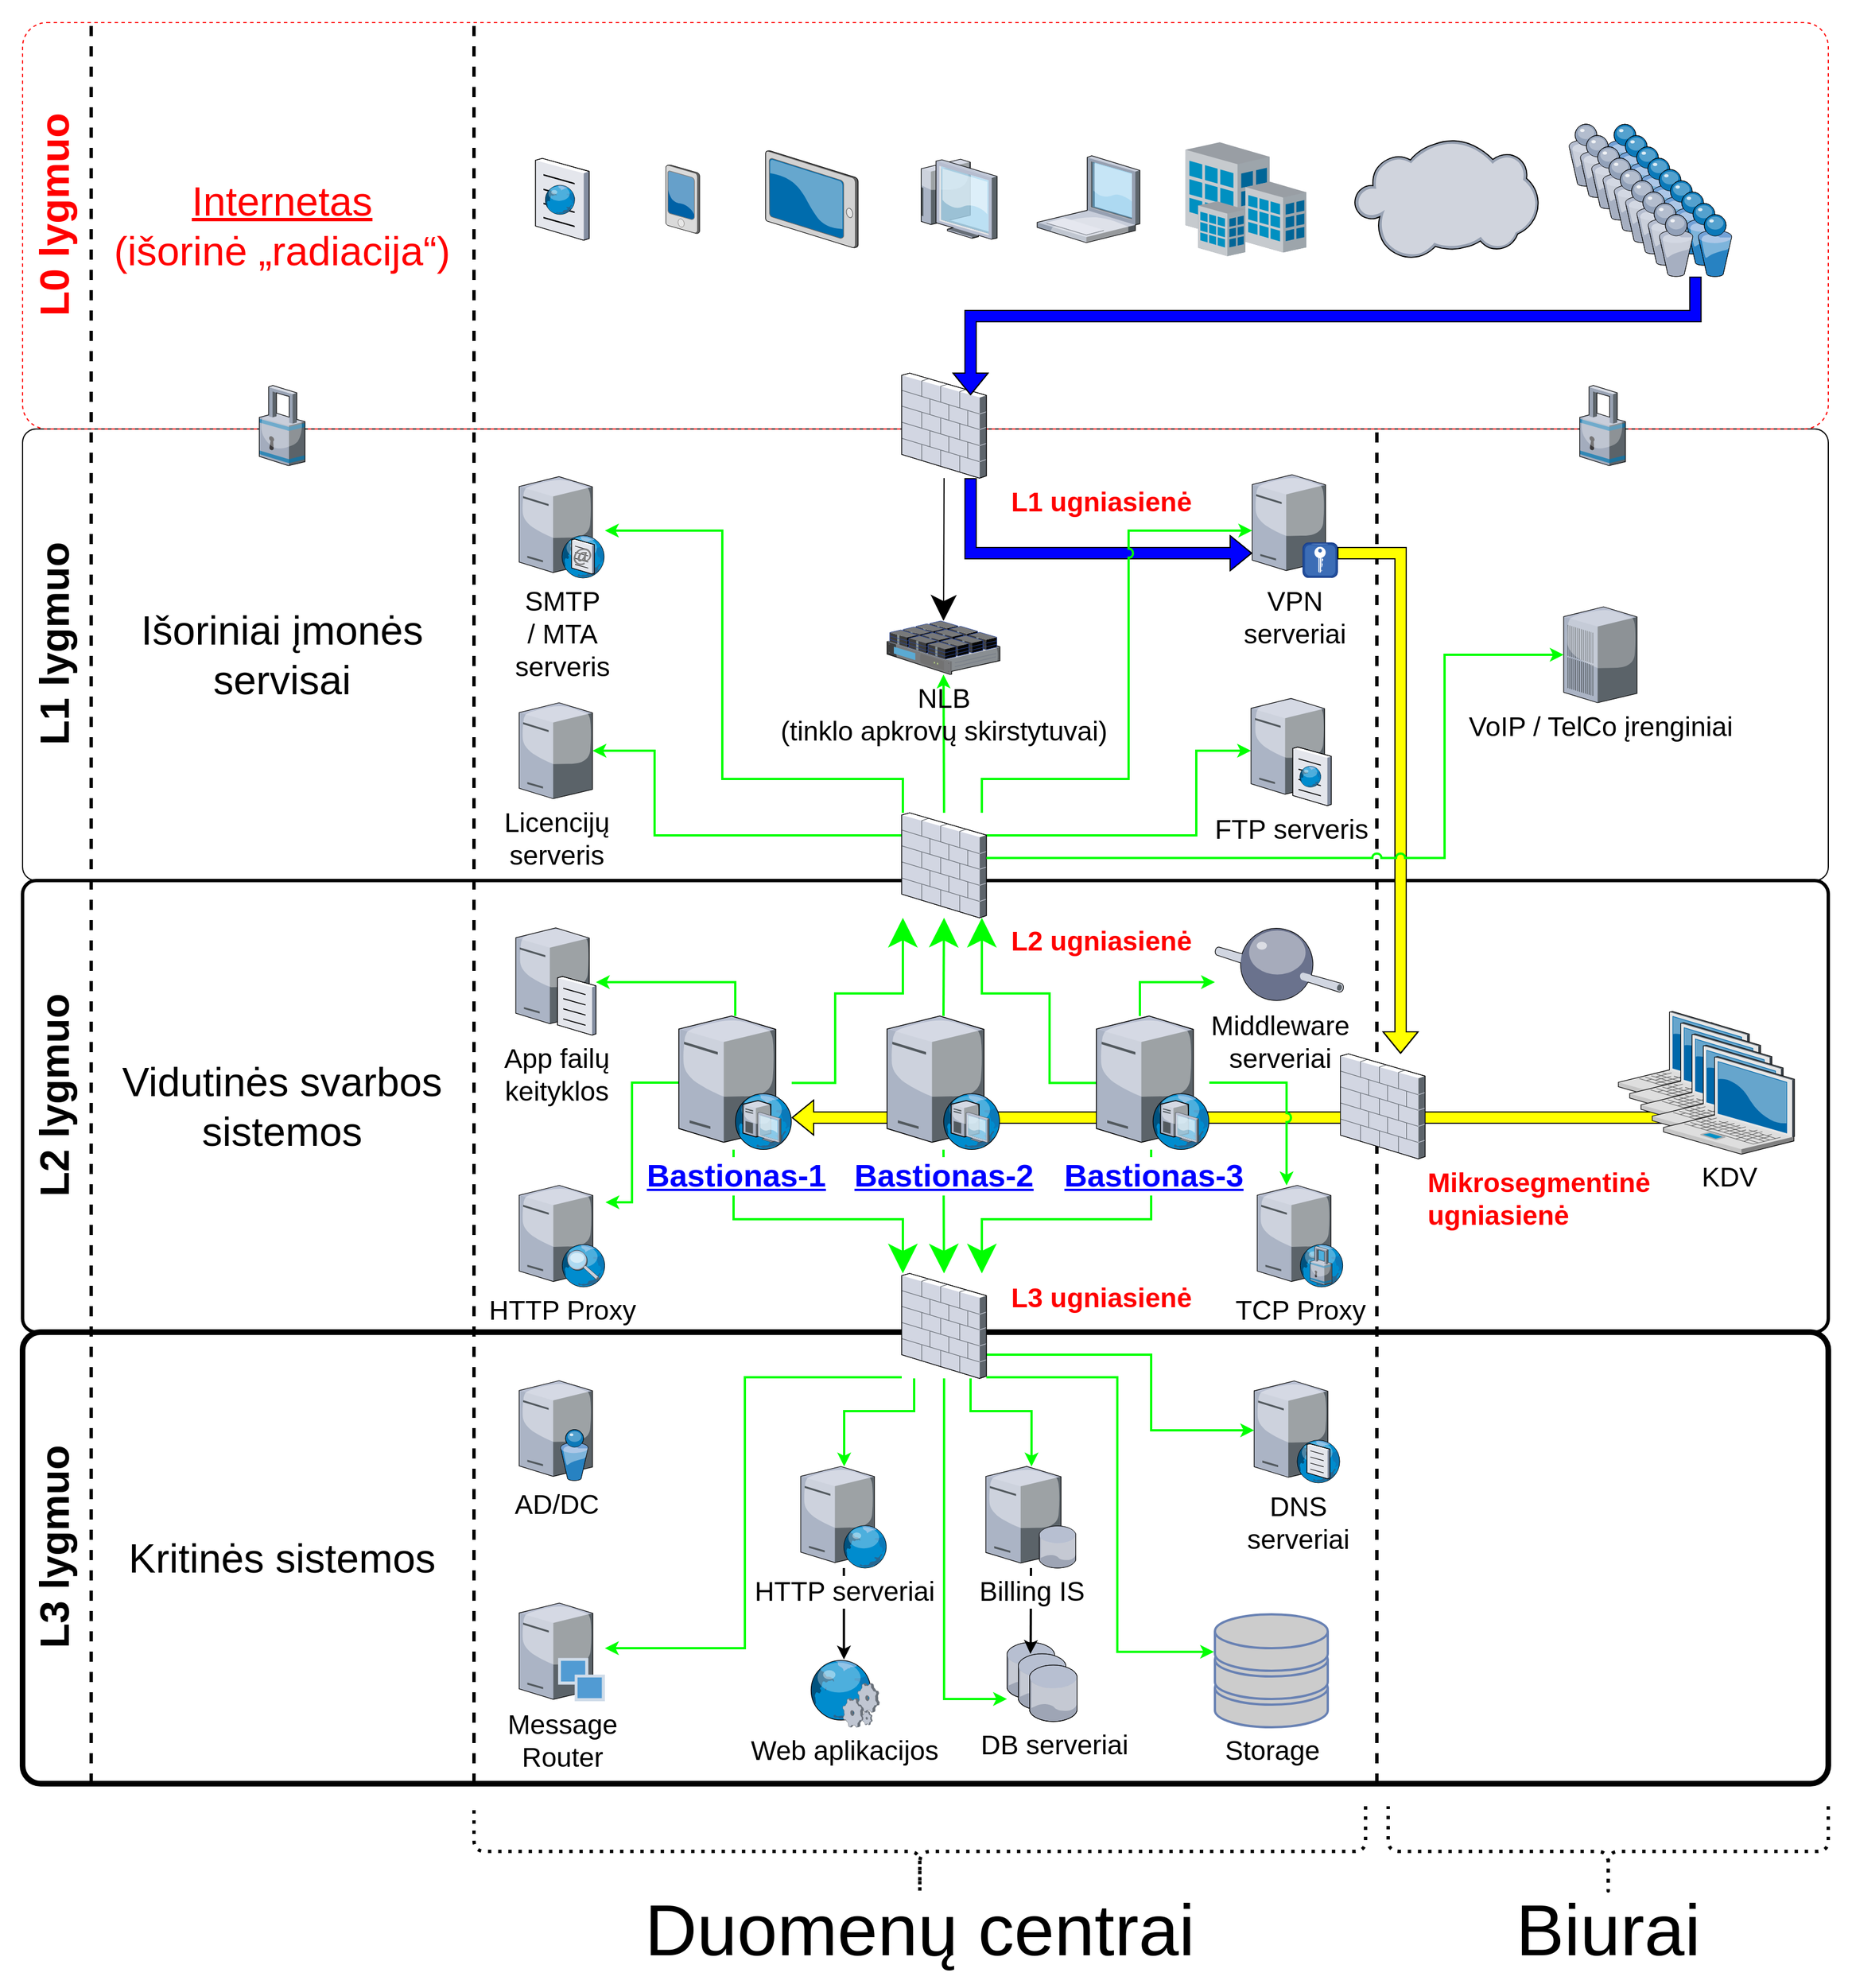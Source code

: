 <mxfile version="16.5.6" type="device"><diagram id="czewGHuXiyD_M0Kvhjbm" name="Page-1"><mxGraphModel dx="3125" dy="2702" grid="1" gridSize="10" guides="1" tooltips="1" connect="1" arrows="1" fold="1" page="1" pageScale="1" pageWidth="827" pageHeight="1169" math="0" shadow="0"><root><mxCell id="0"/><mxCell id="1" parent="0"/><mxCell id="WQLX6jeI3nnT5exrDBaf-4" value="&lt;b style=&quot;font-size: 36px&quot;&gt;L1 lygmuo&lt;/b&gt;" style="rounded=1;whiteSpace=wrap;html=1;fontSize=36;strokeColor=default;fillColor=none;arcSize=3;align=center;spacingLeft=20;horizontal=0;verticalAlign=top;" parent="1" vertex="1"><mxGeometry x="20" y="160" width="1600" height="400" as="geometry"/></mxCell><mxCell id="WQLX6jeI3nnT5exrDBaf-26" value="" style="verticalLabelPosition=bottom;sketch=0;aspect=fixed;html=1;verticalAlign=top;strokeColor=none;align=center;outlineConnect=0;shape=mxgraph.citrix.database;fontSize=24;fillColor=default;" parent="1" vertex="1"><mxGeometry x="892.25" y="1235" width="42.5" height="50" as="geometry"/></mxCell><mxCell id="WQLX6jeI3nnT5exrDBaf-2" value="" style="rounded=0;whiteSpace=wrap;html=1;strokeColor=none;fillColor=none;fontSize=64;" parent="1" vertex="1"><mxGeometry y="-220" width="1640" height="1760" as="geometry"/></mxCell><mxCell id="WQLX6jeI3nnT5exrDBaf-1" value="&lt;b style=&quot;font-size: 36px&quot;&gt;L0 lygmuo&lt;/b&gt;" style="rounded=1;whiteSpace=wrap;html=1;fillColor=none;arcSize=6;strokeColor=#FF0000;fontSize=36;dashed=1;align=center;spacingLeft=20;horizontal=0;verticalAlign=top;fontColor=#FF0000;" parent="1" vertex="1"><mxGeometry x="20" y="-200" width="1600" height="360" as="geometry"/></mxCell><mxCell id="WQLX6jeI3nnT5exrDBaf-6" value="&lt;b style=&quot;font-size: 36px&quot;&gt;L3 lygmuo&lt;/b&gt;" style="rounded=1;whiteSpace=wrap;html=1;fontSize=36;strokeColor=default;fillColor=none;arcSize=4;align=center;strokeWidth=5;spacingLeft=20;horizontal=0;verticalAlign=top;shadow=0;" parent="1" vertex="1"><mxGeometry x="20" y="960" width="1600" height="400" as="geometry"/></mxCell><mxCell id="WQLX6jeI3nnT5exrDBaf-5" value="&lt;b style=&quot;font-size: 36px&quot;&gt;L2 lygmuo&lt;/b&gt;" style="rounded=1;whiteSpace=wrap;html=1;fontSize=36;strokeColor=default;fillColor=none;arcSize=3;align=center;strokeWidth=3;spacingLeft=20;horizontal=0;verticalAlign=top;" parent="1" vertex="1"><mxGeometry x="20" y="560" width="1600" height="400" as="geometry"/></mxCell><mxCell id="WQLX6jeI3nnT5exrDBaf-50" value="&lt;span style=&quot;font-family: &amp;#34;helvetica&amp;#34; ; font-size: 36px ; font-style: normal ; font-weight: 400 ; letter-spacing: normal ; text-indent: 0px ; text-transform: none ; word-spacing: 0px ; display: inline ; float: none&quot;&gt;&lt;u&gt;Internetas&lt;/u&gt;&lt;br&gt;(išorinė „radiacija“)&lt;br&gt;&lt;/span&gt;" style="text;whiteSpace=wrap;html=1;fontSize=36;fontColor=#FF0000;labelBackgroundColor=none;align=center;verticalAlign=middle;" parent="1" vertex="1"><mxGeometry x="80" y="-200" width="340" height="360" as="geometry"/></mxCell><mxCell id="WQLX6jeI3nnT5exrDBaf-54" value="&lt;span style=&quot;color: rgb(0 , 0 , 0) ; font-family: &amp;#34;helvetica&amp;#34; ; font-size: 36px ; font-style: normal ; font-weight: 400 ; letter-spacing: normal ; text-indent: 0px ; text-transform: none ; word-spacing: 0px ; display: inline ; float: none&quot;&gt;Išoriniai įmonės servisai&lt;/span&gt;" style="text;whiteSpace=wrap;html=1;fontSize=36;fontColor=default;align=center;verticalAlign=middle;labelBackgroundColor=none;" parent="1" vertex="1"><mxGeometry x="80" y="160" width="340" height="400" as="geometry"/></mxCell><mxCell id="WQLX6jeI3nnT5exrDBaf-55" value="&lt;span style=&quot;color: rgb(0 , 0 , 0) ; font-family: &amp;#34;helvetica&amp;#34; ; font-size: 36px ; font-style: normal ; font-weight: 400 ; letter-spacing: normal ; text-indent: 0px ; text-transform: none ; word-spacing: 0px ; display: inline ; float: none&quot;&gt;Vidutinės svarbos sistemos&lt;/span&gt;" style="text;whiteSpace=wrap;html=1;fontSize=36;fontColor=default;labelBackgroundColor=none;align=center;verticalAlign=middle;" parent="1" vertex="1"><mxGeometry x="80" y="560" width="340" height="400" as="geometry"/></mxCell><mxCell id="WQLX6jeI3nnT5exrDBaf-76" style="edgeStyle=orthogonalEdgeStyle;rounded=0;jumpStyle=arc;orthogonalLoop=1;jettySize=auto;html=1;fontFamily=Helvetica;fontSize=32;fontColor=#0000FF;endSize=20;strokeWidth=1;" parent="1" source="WQLX6jeI3nnT5exrDBaf-17" target="WQLX6jeI3nnT5exrDBaf-40" edge="1"><mxGeometry relative="1" as="geometry"/></mxCell><mxCell id="WQLX6jeI3nnT5exrDBaf-17" value="L1 ugniasienė" style="verticalLabelPosition=bottom;sketch=0;aspect=fixed;html=1;verticalAlign=top;strokeColor=none;align=left;outlineConnect=0;shape=mxgraph.citrix.firewall;fontSize=24;fillColor=none;fontColor=#FF0000;fontStyle=1;labelPosition=right;spacingLeft=20;" parent="1" vertex="1"><mxGeometry x="799" y="110.5" width="75" height="93" as="geometry"/></mxCell><mxCell id="WQLX6jeI3nnT5exrDBaf-19" value="Licencijų&lt;br&gt;serveris" style="verticalLabelPosition=bottom;sketch=0;aspect=fixed;html=1;verticalAlign=top;strokeColor=none;align=center;outlineConnect=0;shape=mxgraph.citrix.license_server;fontSize=24;fillColor=none;" parent="1" vertex="1"><mxGeometry x="460" y="402.5" width="65" height="85" as="geometry"/></mxCell><mxCell id="WQLX6jeI3nnT5exrDBaf-92" style="edgeStyle=orthogonalEdgeStyle;rounded=0;jumpStyle=arc;orthogonalLoop=1;jettySize=auto;html=1;fontFamily=Helvetica;fontSize=28;fontColor=#0000FF;startArrow=none;startFill=0;endArrow=classic;endFill=1;targetPerimeterSpacing=0;strokeColor=#00FF00;strokeWidth=2;fillColor=#FFFF00;" parent="1" source="WQLX6jeI3nnT5exrDBaf-22" target="WQLX6jeI3nnT5exrDBaf-40" edge="1"><mxGeometry relative="1" as="geometry"/></mxCell><mxCell id="WQLX6jeI3nnT5exrDBaf-94" style="edgeStyle=orthogonalEdgeStyle;rounded=0;jumpStyle=arc;orthogonalLoop=1;jettySize=auto;html=1;fontFamily=Helvetica;fontSize=28;fontColor=#0000FF;startArrow=none;startFill=0;endArrow=classic;endFill=1;targetPerimeterSpacing=0;strokeColor=#00FF00;strokeWidth=2;fillColor=#FFFF00;" parent="1" source="WQLX6jeI3nnT5exrDBaf-22" target="WQLX6jeI3nnT5exrDBaf-35" edge="1"><mxGeometry relative="1" as="geometry"><Array as="points"><mxPoint x="800" y="470"/><mxPoint x="640" y="470"/><mxPoint x="640" y="250"/></Array></mxGeometry></mxCell><mxCell id="WQLX6jeI3nnT5exrDBaf-95" style="edgeStyle=orthogonalEdgeStyle;rounded=0;jumpStyle=arc;orthogonalLoop=1;jettySize=auto;html=1;fontFamily=Helvetica;fontSize=28;fontColor=#0000FF;startArrow=none;startFill=0;endArrow=classic;endFill=1;targetPerimeterSpacing=0;strokeColor=#00FF00;strokeWidth=2;fillColor=#FFFF00;" parent="1" source="WQLX6jeI3nnT5exrDBaf-22" target="WQLX6jeI3nnT5exrDBaf-19" edge="1"><mxGeometry relative="1" as="geometry"><Array as="points"><mxPoint x="580" y="520"/><mxPoint x="580" y="445"/></Array></mxGeometry></mxCell><mxCell id="WQLX6jeI3nnT5exrDBaf-96" style="edgeStyle=orthogonalEdgeStyle;rounded=0;jumpStyle=arc;orthogonalLoop=1;jettySize=auto;html=1;fontFamily=Helvetica;fontSize=28;fontColor=#0000FF;startArrow=none;startFill=0;endArrow=classic;endFill=1;targetPerimeterSpacing=0;strokeColor=#00FF00;strokeWidth=2;fillColor=#FFFF00;" parent="1" source="WQLX6jeI3nnT5exrDBaf-22" target="WQLX6jeI3nnT5exrDBaf-143" edge="1"><mxGeometry relative="1" as="geometry"><mxPoint x="1091.25" y="445" as="targetPoint"/><Array as="points"><mxPoint x="1060" y="520"/><mxPoint x="1060" y="445"/></Array></mxGeometry></mxCell><mxCell id="WQLX6jeI3nnT5exrDBaf-22" value="L2 ugniasienė" style="verticalLabelPosition=bottom;sketch=0;aspect=fixed;html=1;verticalAlign=top;strokeColor=none;align=left;outlineConnect=0;shape=mxgraph.citrix.firewall;fontSize=24;fillColor=none;fontColor=#FF0000;fontStyle=1;labelBackgroundColor=default;labelPosition=right;spacingLeft=20;" parent="1" vertex="1"><mxGeometry x="799" y="500" width="75" height="93" as="geometry"/></mxCell><mxCell id="WQLX6jeI3nnT5exrDBaf-35" value="SMTP&lt;br&gt;/ MTA&lt;br&gt;serveris" style="verticalLabelPosition=bottom;sketch=0;aspect=fixed;html=1;verticalAlign=top;strokeColor=none;align=center;outlineConnect=0;shape=mxgraph.citrix.smtp_server;fontSize=24;fillColor=default;" parent="1" vertex="1"><mxGeometry x="460" y="200" width="76" height="92" as="geometry"/></mxCell><mxCell id="WQLX6jeI3nnT5exrDBaf-36" value="VoIP / TelCo įrenginiai" style="verticalLabelPosition=bottom;sketch=0;aspect=fixed;html=1;verticalAlign=top;strokeColor=none;align=center;outlineConnect=0;shape=mxgraph.citrix.pbx_server;fontSize=24;fillColor=default;" parent="1" vertex="1"><mxGeometry x="1385.5" y="317.5" width="65" height="85" as="geometry"/></mxCell><mxCell id="WQLX6jeI3nnT5exrDBaf-9" value="DNS&lt;br&gt;serveriai" style="verticalLabelPosition=bottom;sketch=0;aspect=fixed;html=1;verticalAlign=top;strokeColor=none;align=center;outlineConnect=0;shape=mxgraph.citrix.dns_server;fontSize=24;fillColor=none;" parent="1" vertex="1"><mxGeometry x="1111.25" y="1001" width="76.5" height="92.5" as="geometry"/></mxCell><mxCell id="WQLX6jeI3nnT5exrDBaf-89" style="edgeStyle=orthogonalEdgeStyle;rounded=0;jumpStyle=arc;orthogonalLoop=1;jettySize=auto;html=1;fontFamily=Helvetica;fontSize=28;fontColor=#0000FF;startArrow=classic;startFill=1;endArrow=none;endFill=0;targetPerimeterSpacing=0;strokeColor=#00FF00;strokeWidth=2;fillColor=#FFFF00;" parent="1" source="WQLX6jeI3nnT5exrDBaf-14" target="WQLX6jeI3nnT5exrDBaf-10" edge="1"><mxGeometry relative="1" as="geometry"><Array as="points"><mxPoint x="560" y="845"/><mxPoint x="560" y="739"/></Array></mxGeometry></mxCell><mxCell id="WQLX6jeI3nnT5exrDBaf-14" value="HTTP Proxy" style="verticalLabelPosition=bottom;sketch=0;aspect=fixed;html=1;verticalAlign=top;strokeColor=none;align=center;outlineConnect=0;shape=mxgraph.citrix.edgesight_server;fontSize=24;fillColor=none;labelBackgroundColor=default;" parent="1" vertex="1"><mxGeometry x="460" y="830" width="76.5" height="90" as="geometry"/></mxCell><mxCell id="WQLX6jeI3nnT5exrDBaf-15" value="App failų&lt;br&gt;keityklos" style="verticalLabelPosition=bottom;sketch=0;aspect=fixed;html=1;verticalAlign=top;strokeColor=none;align=center;outlineConnect=0;shape=mxgraph.citrix.file_server;fontSize=24;fillColor=none;" parent="1" vertex="1"><mxGeometry x="457" y="599.75" width="71" height="97" as="geometry"/></mxCell><mxCell id="WQLX6jeI3nnT5exrDBaf-21" value="TCP Proxy" style="verticalLabelPosition=bottom;sketch=0;aspect=fixed;html=1;verticalAlign=top;strokeColor=none;align=center;outlineConnect=0;shape=mxgraph.citrix.proxy_server;fontSize=24;fillColor=none;labelBackgroundColor=default;" parent="1" vertex="1"><mxGeometry x="1114" y="830" width="76.5" height="90" as="geometry"/></mxCell><mxCell id="WQLX6jeI3nnT5exrDBaf-115" style="edgeStyle=orthogonalEdgeStyle;rounded=0;jumpStyle=arc;orthogonalLoop=1;jettySize=auto;html=1;fontFamily=Helvetica;fontSize=28;fontColor=#0000FF;startArrow=none;startFill=0;endArrow=classic;endFill=1;targetPerimeterSpacing=10;strokeColor=#000000;strokeWidth=2;fillColor=#FFFF00;" parent="1" source="WQLX6jeI3nnT5exrDBaf-7" target="WQLX6jeI3nnT5exrDBaf-110" edge="1"><mxGeometry relative="1" as="geometry"><Array as="points"><mxPoint x="913" y="1230"/><mxPoint x="913" y="1230"/></Array></mxGeometry></mxCell><mxCell id="WQLX6jeI3nnT5exrDBaf-7" value="Billing IS" style="verticalLabelPosition=bottom;sketch=0;aspect=fixed;html=1;verticalAlign=top;strokeColor=none;align=center;outlineConnect=0;shape=mxgraph.citrix.database_server;fontSize=24;fillColor=none;labelBackgroundColor=default;" parent="1" vertex="1"><mxGeometry x="873.5" y="1079" width="80" height="90" as="geometry"/></mxCell><mxCell id="WQLX6jeI3nnT5exrDBaf-8" value="AD/DC" style="verticalLabelPosition=bottom;sketch=0;aspect=fixed;html=1;verticalAlign=top;strokeColor=none;align=center;outlineConnect=0;shape=mxgraph.citrix.directory_server;fontSize=24;fillColor=none;" parent="1" vertex="1"><mxGeometry x="460" y="1003" width="65" height="88.5" as="geometry"/></mxCell><mxCell id="WQLX6jeI3nnT5exrDBaf-20" value="Message&lt;br&gt;Router" style="verticalLabelPosition=bottom;sketch=0;aspect=fixed;html=1;verticalAlign=top;strokeColor=none;align=center;outlineConnect=0;shape=mxgraph.citrix.provisioning_server;fontSize=24;fillColor=none;" parent="1" vertex="1"><mxGeometry x="460" y="1200" width="76" height="87" as="geometry"/></mxCell><mxCell id="WQLX6jeI3nnT5exrDBaf-100" style="edgeStyle=orthogonalEdgeStyle;rounded=0;jumpStyle=arc;orthogonalLoop=1;jettySize=auto;html=1;fontFamily=Helvetica;fontSize=28;fontColor=#0000FF;startArrow=none;startFill=0;endArrow=classic;endFill=1;targetPerimeterSpacing=0;strokeColor=#00FF00;strokeWidth=2;fillColor=#FFFF00;" parent="1" source="WQLX6jeI3nnT5exrDBaf-23" target="WQLX6jeI3nnT5exrDBaf-9" edge="1"><mxGeometry relative="1" as="geometry"><Array as="points"><mxPoint x="1020" y="980"/><mxPoint x="1020" y="1047"/></Array></mxGeometry></mxCell><mxCell id="WQLX6jeI3nnT5exrDBaf-101" style="edgeStyle=orthogonalEdgeStyle;rounded=0;jumpStyle=arc;orthogonalLoop=1;jettySize=auto;html=1;fontFamily=Helvetica;fontSize=28;fontColor=#0000FF;startArrow=none;startFill=0;endArrow=classic;endFill=1;targetPerimeterSpacing=0;strokeColor=#00FF00;strokeWidth=2;fillColor=#FFFF00;" parent="1" source="WQLX6jeI3nnT5exrDBaf-23" target="WQLX6jeI3nnT5exrDBaf-24" edge="1"><mxGeometry relative="1" as="geometry"><Array as="points"><mxPoint x="810" y="1030"/><mxPoint x="748" y="1030"/></Array></mxGeometry></mxCell><mxCell id="WQLX6jeI3nnT5exrDBaf-102" style="edgeStyle=orthogonalEdgeStyle;rounded=0;jumpStyle=arc;orthogonalLoop=1;jettySize=auto;html=1;fontFamily=Helvetica;fontSize=28;fontColor=#0000FF;startArrow=none;startFill=0;endArrow=classic;endFill=1;targetPerimeterSpacing=0;strokeColor=#00FF00;strokeWidth=2;fillColor=#FFFF00;" parent="1" source="WQLX6jeI3nnT5exrDBaf-23" target="WQLX6jeI3nnT5exrDBaf-7" edge="1"><mxGeometry relative="1" as="geometry"><Array as="points"><mxPoint x="860" y="1030"/><mxPoint x="914" y="1030"/></Array></mxGeometry></mxCell><mxCell id="WQLX6jeI3nnT5exrDBaf-104" style="edgeStyle=orthogonalEdgeStyle;rounded=0;jumpStyle=arc;orthogonalLoop=1;jettySize=auto;html=1;fontFamily=Helvetica;fontSize=28;fontColor=#0000FF;startArrow=none;startFill=0;endArrow=classic;endFill=1;targetPerimeterSpacing=0;strokeColor=#00FF00;strokeWidth=2;fillColor=#FFFF00;" parent="1" source="WQLX6jeI3nnT5exrDBaf-23" target="WQLX6jeI3nnT5exrDBaf-20" edge="1"><mxGeometry relative="1" as="geometry"><Array as="points"><mxPoint x="660" y="1000"/><mxPoint x="660" y="1240"/></Array></mxGeometry></mxCell><mxCell id="WQLX6jeI3nnT5exrDBaf-105" style="edgeStyle=orthogonalEdgeStyle;rounded=0;jumpStyle=arc;orthogonalLoop=1;jettySize=auto;html=1;entryX=-0.008;entryY=0.332;entryDx=0;entryDy=0;entryPerimeter=0;fontFamily=Helvetica;fontSize=28;fontColor=#0000FF;startArrow=none;startFill=0;endArrow=classic;endFill=1;targetPerimeterSpacing=20;strokeColor=#00FF00;strokeWidth=2;fillColor=#FFFF00;" parent="1" source="WQLX6jeI3nnT5exrDBaf-23" target="WQLX6jeI3nnT5exrDBaf-38" edge="1"><mxGeometry relative="1" as="geometry"><Array as="points"><mxPoint x="990" y="1000"/><mxPoint x="990" y="1243"/></Array></mxGeometry></mxCell><mxCell id="WQLX6jeI3nnT5exrDBaf-106" style="edgeStyle=orthogonalEdgeStyle;rounded=0;jumpStyle=arc;orthogonalLoop=1;jettySize=auto;html=1;fontFamily=Helvetica;fontSize=28;fontColor=#0000FF;startArrow=none;startFill=0;endArrow=classic;endFill=1;targetPerimeterSpacing=0;strokeColor=#00FF00;strokeWidth=2;fillColor=#FFFF00;" parent="1" source="WQLX6jeI3nnT5exrDBaf-23" target="WQLX6jeI3nnT5exrDBaf-26" edge="1"><mxGeometry relative="1" as="geometry"><Array as="points"><mxPoint x="837" y="1285"/></Array></mxGeometry></mxCell><mxCell id="WQLX6jeI3nnT5exrDBaf-23" value="L3 ugniasienė" style="verticalLabelPosition=middle;sketch=0;aspect=fixed;html=1;verticalAlign=middle;strokeColor=none;align=left;outlineConnect=0;shape=mxgraph.citrix.firewall;fontSize=24;fillColor=none;fontColor=#FF0000;fontStyle=1;labelPosition=right;spacingTop=-50;spacingLeft=20;" parent="1" vertex="1"><mxGeometry x="799" y="908" width="75" height="93" as="geometry"/></mxCell><mxCell id="WQLX6jeI3nnT5exrDBaf-113" style="edgeStyle=orthogonalEdgeStyle;rounded=0;jumpStyle=arc;orthogonalLoop=1;jettySize=auto;html=1;fontFamily=Helvetica;fontSize=28;fontColor=#0000FF;startArrow=none;startFill=0;endArrow=classic;endFill=1;targetPerimeterSpacing=0;strokeColor=#000000;strokeWidth=2;fillColor=#FFFF00;" parent="1" source="WQLX6jeI3nnT5exrDBaf-24" target="WQLX6jeI3nnT5exrDBaf-41" edge="1"><mxGeometry relative="1" as="geometry"/></mxCell><mxCell id="WQLX6jeI3nnT5exrDBaf-24" value="HTTP serveriai" style="verticalLabelPosition=bottom;sketch=0;aspect=fixed;html=1;verticalAlign=top;strokeColor=none;align=center;outlineConnect=0;shape=mxgraph.citrix.web_server;fontSize=24;fillColor=default;labelBackgroundColor=default;" parent="1" vertex="1"><mxGeometry x="709.5" y="1079" width="76.5" height="90" as="geometry"/></mxCell><mxCell id="WQLX6jeI3nnT5exrDBaf-37" value="Middleware&lt;br&gt;serveriai" style="verticalLabelPosition=bottom;sketch=0;aspect=fixed;html=1;verticalAlign=top;strokeColor=none;align=center;outlineConnect=0;shape=mxgraph.citrix.middleware;fontSize=24;fillColor=default;" parent="1" vertex="1"><mxGeometry x="1076.5" y="599.75" width="114" height="68" as="geometry"/></mxCell><mxCell id="WQLX6jeI3nnT5exrDBaf-38" value="Storage" style="fontColor=default;verticalAlign=top;verticalLabelPosition=bottom;labelPosition=center;align=center;html=1;outlineConnect=0;fillColor=#CCCCCC;strokeColor=#6881B3;gradientColor=none;gradientDirection=north;strokeWidth=2;shape=mxgraph.networks.storage;fontSize=24;" parent="1" vertex="1"><mxGeometry x="1076.5" y="1210" width="100" height="100" as="geometry"/></mxCell><mxCell id="WQLX6jeI3nnT5exrDBaf-41" value="Web aplikacijos" style="verticalLabelPosition=bottom;sketch=0;aspect=fixed;html=1;verticalAlign=top;strokeColor=none;align=center;outlineConnect=0;shape=mxgraph.citrix.web_service;fontSize=24;fontColor=default;fillColor=default;" parent="1" vertex="1"><mxGeometry x="716.25" y="1250" width="63" height="60" as="geometry"/></mxCell><mxCell id="WQLX6jeI3nnT5exrDBaf-48" value="" style="endArrow=none;dashed=1;html=1;rounded=0;fontSize=36;fontColor=default;exitX=0.25;exitY=1;exitDx=0;exitDy=0;entryX=0.25;entryY=0;entryDx=0;entryDy=0;strokeWidth=3;" parent="1" source="WQLX6jeI3nnT5exrDBaf-6" target="WQLX6jeI3nnT5exrDBaf-1" edge="1"><mxGeometry width="50" height="50" relative="1" as="geometry"><mxPoint x="482" y="480" as="sourcePoint"/><mxPoint x="322" y="86" as="targetPoint"/></mxGeometry></mxCell><mxCell id="WQLX6jeI3nnT5exrDBaf-51" value="" style="endArrow=none;dashed=1;html=1;rounded=0;fontSize=36;fontColor=default;exitX=0.038;exitY=1;exitDx=0;exitDy=0;exitPerimeter=0;entryX=0.038;entryY=0;entryDx=0;entryDy=0;entryPerimeter=0;strokeWidth=3;" parent="1" source="WQLX6jeI3nnT5exrDBaf-6" target="WQLX6jeI3nnT5exrDBaf-1" edge="1"><mxGeometry width="50" height="50" relative="1" as="geometry"><mxPoint x="80" y="1340" as="sourcePoint"/><mxPoint x="80" y="-200" as="targetPoint"/></mxGeometry></mxCell><mxCell id="WQLX6jeI3nnT5exrDBaf-56" value="&lt;span style=&quot;font-family: helvetica; font-size: 36px; font-style: normal; font-weight: 400; letter-spacing: normal; text-indent: 0px; text-transform: none; word-spacing: 0px; display: inline; float: none;&quot;&gt;Kritinės sistemos&lt;/span&gt;" style="text;whiteSpace=wrap;html=1;fontSize=36;fontColor=default;align=center;verticalAlign=middle;labelBackgroundColor=none;" parent="1" vertex="1"><mxGeometry x="80" y="960" width="340" height="400" as="geometry"/></mxCell><mxCell id="WQLX6jeI3nnT5exrDBaf-28" value="" style="verticalLabelPosition=bottom;sketch=0;aspect=fixed;html=1;verticalAlign=top;strokeColor=none;align=center;outlineConnect=0;shape=mxgraph.citrix.security;fontSize=24;fillColor=default;" parent="1" vertex="1"><mxGeometry x="229.75" y="121.5" width="40.5" height="71" as="geometry"/></mxCell><mxCell id="WQLX6jeI3nnT5exrDBaf-58" value="" style="endArrow=none;dashed=1;html=1;rounded=0;fontSize=36;fontColor=default;entryX=0.75;entryY=0;entryDx=0;entryDy=0;strokeWidth=3;exitX=0.75;exitY=1;exitDx=0;exitDy=0;" parent="1" source="WQLX6jeI3nnT5exrDBaf-6" target="WQLX6jeI3nnT5exrDBaf-4" edge="1"><mxGeometry width="50" height="50" relative="1" as="geometry"><mxPoint x="1220" y="1330" as="sourcePoint"/><mxPoint x="1220.0" y="-196" as="targetPoint"/></mxGeometry></mxCell><mxCell id="WQLX6jeI3nnT5exrDBaf-73" style="edgeStyle=orthogonalEdgeStyle;rounded=0;jumpStyle=arc;orthogonalLoop=1;jettySize=auto;html=1;fontFamily=Helvetica;fontSize=32;fontColor=#0000FF;endSize=20;strokeWidth=2;strokeColor=#00FF00;" parent="1" source="WQLX6jeI3nnT5exrDBaf-10" target="WQLX6jeI3nnT5exrDBaf-23" edge="1"><mxGeometry relative="1" as="geometry"><Array as="points"><mxPoint x="650" y="860"/><mxPoint x="800" y="860"/></Array></mxGeometry></mxCell><mxCell id="WQLX6jeI3nnT5exrDBaf-72" style="edgeStyle=orthogonalEdgeStyle;rounded=0;jumpStyle=arc;orthogonalLoop=1;jettySize=auto;html=1;fontFamily=Helvetica;fontSize=32;fontColor=#0000FF;endSize=20;strokeWidth=2;strokeColor=#00FF00;" parent="1" source="WQLX6jeI3nnT5exrDBaf-65" target="WQLX6jeI3nnT5exrDBaf-23" edge="1"><mxGeometry relative="1" as="geometry"/></mxCell><mxCell id="WQLX6jeI3nnT5exrDBaf-75" style="edgeStyle=orthogonalEdgeStyle;rounded=0;jumpStyle=arc;orthogonalLoop=1;jettySize=auto;html=1;fontFamily=Helvetica;fontSize=32;fontColor=#0000FF;endSize=20;strokeWidth=2;strokeColor=#00FF00;" parent="1" source="WQLX6jeI3nnT5exrDBaf-66" target="WQLX6jeI3nnT5exrDBaf-23" edge="1"><mxGeometry relative="1" as="geometry"><Array as="points"><mxPoint x="1020" y="860"/><mxPoint x="870" y="860"/></Array></mxGeometry></mxCell><mxCell id="WQLX6jeI3nnT5exrDBaf-79" style="edgeStyle=orthogonalEdgeStyle;shape=flexArrow;rounded=0;jumpStyle=arc;orthogonalLoop=1;jettySize=auto;html=1;fontFamily=Helvetica;fontSize=28;fontColor=#0000FF;startArrow=none;startFill=0;targetPerimeterSpacing=0;strokeWidth=1;fillColor=#FFFF00;" parent="1" source="WQLX6jeI3nnT5exrDBaf-34" target="WQLX6jeI3nnT5exrDBaf-10" edge="1"><mxGeometry relative="1" as="geometry"><Array as="points"><mxPoint x="1070" y="770"/><mxPoint x="1070" y="770"/></Array></mxGeometry></mxCell><mxCell id="WQLX6jeI3nnT5exrDBaf-81" value="" style="edgeStyle=orthogonalEdgeStyle;rounded=0;jumpStyle=arc;orthogonalLoop=1;jettySize=auto;html=1;fontFamily=Helvetica;fontSize=28;fontColor=#0000FF;startArrow=none;startFill=0;targetPerimeterSpacing=0;strokeColor=#00FF00;strokeWidth=2;fillColor=#FFFF00;" parent="1" source="WQLX6jeI3nnT5exrDBaf-10" target="WQLX6jeI3nnT5exrDBaf-15" edge="1"><mxGeometry relative="1" as="geometry"><Array as="points"><mxPoint x="652" y="650"/></Array></mxGeometry></mxCell><mxCell id="WQLX6jeI3nnT5exrDBaf-47" value="KD" style="group" parent="1" vertex="1" connectable="0"><mxGeometry x="1434" y="675.96" width="156" height="126.5" as="geometry"/></mxCell><mxCell id="WQLX6jeI3nnT5exrDBaf-30" value="" style="verticalLabelPosition=bottom;sketch=0;aspect=fixed;html=1;verticalAlign=top;strokeColor=none;align=center;outlineConnect=0;shape=mxgraph.citrix.laptop_2;fontSize=24;fillColor=default;" parent="WQLX6jeI3nnT5exrDBaf-47" vertex="1"><mxGeometry width="116" height="86.5" as="geometry"/></mxCell><mxCell id="WQLX6jeI3nnT5exrDBaf-31" value="" style="verticalLabelPosition=bottom;sketch=0;aspect=fixed;html=1;verticalAlign=top;strokeColor=none;align=center;outlineConnect=0;shape=mxgraph.citrix.laptop_2;fontSize=24;fillColor=default;" parent="WQLX6jeI3nnT5exrDBaf-47" vertex="1"><mxGeometry x="10" y="10" width="116" height="86.5" as="geometry"/></mxCell><mxCell id="WQLX6jeI3nnT5exrDBaf-32" value="" style="verticalLabelPosition=bottom;sketch=0;aspect=fixed;html=1;verticalAlign=top;strokeColor=none;align=center;outlineConnect=0;shape=mxgraph.citrix.laptop_2;fontSize=24;fillColor=default;" parent="WQLX6jeI3nnT5exrDBaf-47" vertex="1"><mxGeometry x="20" y="20" width="116" height="86.5" as="geometry"/></mxCell><mxCell id="WQLX6jeI3nnT5exrDBaf-33" value="" style="verticalLabelPosition=bottom;sketch=0;aspect=fixed;html=1;verticalAlign=top;strokeColor=none;align=center;outlineConnect=0;shape=mxgraph.citrix.laptop_2;fontSize=24;fillColor=default;" parent="WQLX6jeI3nnT5exrDBaf-47" vertex="1"><mxGeometry x="30" y="30" width="116" height="86.5" as="geometry"/></mxCell><mxCell id="WQLX6jeI3nnT5exrDBaf-34" value="KDV" style="verticalLabelPosition=bottom;sketch=0;aspect=fixed;html=1;verticalAlign=top;strokeColor=none;align=center;outlineConnect=0;shape=mxgraph.citrix.laptop_2;fontSize=24;fillColor=default;labelBackgroundColor=default;" parent="WQLX6jeI3nnT5exrDBaf-47" vertex="1"><mxGeometry x="40" y="40" width="116" height="86.5" as="geometry"/></mxCell><mxCell id="WQLX6jeI3nnT5exrDBaf-98" style="edgeStyle=orthogonalEdgeStyle;rounded=0;jumpStyle=arc;orthogonalLoop=1;jettySize=auto;html=1;fontFamily=Helvetica;fontSize=28;fontColor=#0000FF;startArrow=none;startFill=0;endArrow=classic;endFill=1;targetPerimeterSpacing=0;strokeColor=#00FF00;strokeWidth=2;fillColor=#FFFF00;" parent="1" source="WQLX6jeI3nnT5exrDBaf-66" target="WQLX6jeI3nnT5exrDBaf-37" edge="1"><mxGeometry relative="1" as="geometry"><Array as="points"><mxPoint x="1010" y="650"/></Array></mxGeometry></mxCell><mxCell id="WQLX6jeI3nnT5exrDBaf-154" style="edgeStyle=orthogonalEdgeStyle;rounded=0;jumpStyle=arc;orthogonalLoop=1;jettySize=auto;html=1;fontFamily=Helvetica;fontSize=28;fontColor=#FF0000;startArrow=none;startFill=0;endArrow=classic;endFill=1;targetPerimeterSpacing=0;strokeColor=#00FF00;strokeWidth=2;fillColor=#FF0000;endSize=20;" parent="1" source="WQLX6jeI3nnT5exrDBaf-66" target="WQLX6jeI3nnT5exrDBaf-22" edge="1"><mxGeometry relative="1" as="geometry"><mxPoint x="890" y="580" as="targetPoint"/><Array as="points"><mxPoint x="930" y="739"/><mxPoint x="930" y="660"/><mxPoint x="870" y="660"/></Array></mxGeometry></mxCell><mxCell id="WQLX6jeI3nnT5exrDBaf-66" value="Bastionas-3" style="verticalLabelPosition=bottom;sketch=0;aspect=fixed;html=1;verticalAlign=top;strokeColor=none;align=center;outlineConnect=0;shape=mxgraph.citrix.dhcp_server;fontSize=28;fillColor=none;fontColor=#0000FF;fontStyle=5;labelBackgroundColor=default;" parent="1" vertex="1"><mxGeometry x="971.503" y="680" width="100" height="118.42" as="geometry"/></mxCell><mxCell id="WQLX6jeI3nnT5exrDBaf-91" style="edgeStyle=orthogonalEdgeStyle;rounded=0;jumpStyle=arc;orthogonalLoop=1;jettySize=auto;html=1;fontFamily=Helvetica;fontSize=28;fontColor=#0000FF;startArrow=none;startFill=0;endArrow=classic;endFill=1;targetPerimeterSpacing=0;strokeColor=#00FF00;strokeWidth=2;fillColor=#FFFF00;endSize=20;" parent="1" source="WQLX6jeI3nnT5exrDBaf-65" target="WQLX6jeI3nnT5exrDBaf-22" edge="1"><mxGeometry relative="1" as="geometry"/></mxCell><mxCell id="WQLX6jeI3nnT5exrDBaf-65" value="Bastionas-2" style="verticalLabelPosition=bottom;sketch=0;aspect=fixed;html=1;verticalAlign=top;strokeColor=none;align=center;outlineConnect=0;shape=mxgraph.citrix.dhcp_server;fontSize=28;fillColor=none;fontColor=#0000FF;fontStyle=5;labelBackgroundColor=default;" parent="1" vertex="1"><mxGeometry x="786" y="680.0" width="100" height="118.42" as="geometry"/></mxCell><mxCell id="WQLX6jeI3nnT5exrDBaf-153" style="edgeStyle=orthogonalEdgeStyle;rounded=0;jumpStyle=arc;orthogonalLoop=1;jettySize=auto;html=1;fontFamily=Helvetica;fontSize=28;fontColor=#FF0000;startArrow=none;startFill=0;endArrow=classic;endFill=1;targetPerimeterSpacing=0;strokeColor=#00FF00;strokeWidth=2;fillColor=#FF0000;endSize=20;" parent="1" source="WQLX6jeI3nnT5exrDBaf-10" target="WQLX6jeI3nnT5exrDBaf-22" edge="1"><mxGeometry relative="1" as="geometry"><Array as="points"><mxPoint x="740" y="739"/><mxPoint x="740" y="660"/><mxPoint x="800" y="660"/></Array></mxGeometry></mxCell><mxCell id="WQLX6jeI3nnT5exrDBaf-10" value="Bastionas-1" style="verticalLabelPosition=bottom;sketch=0;aspect=fixed;html=1;verticalAlign=top;strokeColor=none;align=center;outlineConnect=0;shape=mxgraph.citrix.dhcp_server;fontSize=28;fillColor=none;fontColor=#0000FF;fontStyle=5;labelBackgroundColor=default;" parent="1" vertex="1"><mxGeometry x="601.5" y="680.0" width="100" height="118.42" as="geometry"/></mxCell><mxCell id="WQLX6jeI3nnT5exrDBaf-40" value="NLB&lt;br&gt;(tinklo apkrovų skirstytuvai)" style="verticalLabelPosition=bottom;sketch=0;aspect=fixed;html=1;verticalAlign=top;strokeColor=none;align=center;outlineConnect=0;shape=mxgraph.citrix.netscaler_sdx;fontSize=24;fillColor=default;labelBackgroundColor=none;labelPosition=center;" parent="1" vertex="1"><mxGeometry x="786" y="330" width="100" height="47.5" as="geometry"/></mxCell><mxCell id="WQLX6jeI3nnT5exrDBaf-109" value="" style="verticalLabelPosition=bottom;sketch=0;aspect=fixed;html=1;verticalAlign=top;strokeColor=none;align=center;outlineConnect=0;shape=mxgraph.citrix.database;fontSize=24;fillColor=default;" parent="1" vertex="1"><mxGeometry x="902.25" y="1245" width="42.5" height="50" as="geometry"/></mxCell><mxCell id="WQLX6jeI3nnT5exrDBaf-110" value="DB serveriai" style="verticalLabelPosition=bottom;sketch=0;aspect=fixed;html=1;verticalAlign=top;strokeColor=none;align=center;outlineConnect=0;shape=mxgraph.citrix.database;fontSize=24;fillColor=default;" parent="1" vertex="1"><mxGeometry x="912.25" y="1255" width="42.5" height="50" as="geometry"/></mxCell><mxCell id="WQLX6jeI3nnT5exrDBaf-111" value="" style="verticalLabelPosition=bottom;sketch=0;aspect=fixed;html=1;verticalAlign=top;strokeColor=none;align=center;outlineConnect=0;shape=mxgraph.citrix.security;fontSize=24;fillColor=default;" parent="1" vertex="1"><mxGeometry x="1399.75" y="121.5" width="40.5" height="71" as="geometry"/></mxCell><mxCell id="WQLX6jeI3nnT5exrDBaf-130" value="" style="group" parent="1" vertex="1" connectable="0"><mxGeometry x="1390" y="-110" width="144.5" height="135" as="geometry"/></mxCell><mxCell id="WQLX6jeI3nnT5exrDBaf-121" value="" style="verticalLabelPosition=bottom;sketch=0;aspect=fixed;html=1;verticalAlign=top;strokeColor=none;align=center;outlineConnect=0;shape=mxgraph.citrix.users;labelBackgroundColor=default;fontFamily=Helvetica;fontSize=28;fontColor=#0000FF;fillColor=default;" parent="WQLX6jeI3nnT5exrDBaf-130" vertex="1"><mxGeometry width="64.5" height="55" as="geometry"/></mxCell><mxCell id="WQLX6jeI3nnT5exrDBaf-122" value="" style="verticalLabelPosition=bottom;sketch=0;aspect=fixed;html=1;verticalAlign=top;strokeColor=none;align=center;outlineConnect=0;shape=mxgraph.citrix.users;labelBackgroundColor=default;fontFamily=Helvetica;fontSize=28;fontColor=#0000FF;fillColor=default;" parent="WQLX6jeI3nnT5exrDBaf-130" vertex="1"><mxGeometry x="10" y="10" width="64.5" height="55" as="geometry"/></mxCell><mxCell id="WQLX6jeI3nnT5exrDBaf-123" value="" style="verticalLabelPosition=bottom;sketch=0;aspect=fixed;html=1;verticalAlign=top;strokeColor=none;align=center;outlineConnect=0;shape=mxgraph.citrix.users;labelBackgroundColor=default;fontFamily=Helvetica;fontSize=28;fontColor=#0000FF;fillColor=default;" parent="WQLX6jeI3nnT5exrDBaf-130" vertex="1"><mxGeometry x="20" y="20" width="64.5" height="55" as="geometry"/></mxCell><mxCell id="WQLX6jeI3nnT5exrDBaf-124" value="" style="verticalLabelPosition=bottom;sketch=0;aspect=fixed;html=1;verticalAlign=top;strokeColor=none;align=center;outlineConnect=0;shape=mxgraph.citrix.users;labelBackgroundColor=default;fontFamily=Helvetica;fontSize=28;fontColor=#0000FF;fillColor=default;" parent="WQLX6jeI3nnT5exrDBaf-130" vertex="1"><mxGeometry x="30" y="30" width="64.5" height="55" as="geometry"/></mxCell><mxCell id="WQLX6jeI3nnT5exrDBaf-125" value="" style="verticalLabelPosition=bottom;sketch=0;aspect=fixed;html=1;verticalAlign=top;strokeColor=none;align=center;outlineConnect=0;shape=mxgraph.citrix.users;labelBackgroundColor=default;fontFamily=Helvetica;fontSize=28;fontColor=#0000FF;fillColor=default;" parent="WQLX6jeI3nnT5exrDBaf-130" vertex="1"><mxGeometry x="40" y="40" width="64.5" height="55" as="geometry"/></mxCell><mxCell id="WQLX6jeI3nnT5exrDBaf-126" value="" style="verticalLabelPosition=bottom;sketch=0;aspect=fixed;html=1;verticalAlign=top;strokeColor=none;align=center;outlineConnect=0;shape=mxgraph.citrix.users;labelBackgroundColor=default;fontFamily=Helvetica;fontSize=28;fontColor=#0000FF;fillColor=default;" parent="WQLX6jeI3nnT5exrDBaf-130" vertex="1"><mxGeometry x="50" y="50" width="64.5" height="55" as="geometry"/></mxCell><mxCell id="WQLX6jeI3nnT5exrDBaf-127" value="" style="verticalLabelPosition=bottom;sketch=0;aspect=fixed;html=1;verticalAlign=top;strokeColor=none;align=center;outlineConnect=0;shape=mxgraph.citrix.users;labelBackgroundColor=default;fontFamily=Helvetica;fontSize=28;fontColor=#0000FF;fillColor=default;" parent="WQLX6jeI3nnT5exrDBaf-130" vertex="1"><mxGeometry x="60" y="60" width="64.5" height="55" as="geometry"/></mxCell><mxCell id="WQLX6jeI3nnT5exrDBaf-128" value="" style="verticalLabelPosition=bottom;sketch=0;aspect=fixed;html=1;verticalAlign=top;strokeColor=none;align=center;outlineConnect=0;shape=mxgraph.citrix.users;labelBackgroundColor=default;fontFamily=Helvetica;fontSize=28;fontColor=#0000FF;fillColor=default;" parent="WQLX6jeI3nnT5exrDBaf-130" vertex="1"><mxGeometry x="70" y="70" width="64.5" height="55" as="geometry"/></mxCell><mxCell id="WQLX6jeI3nnT5exrDBaf-129" value="" style="verticalLabelPosition=bottom;sketch=0;aspect=fixed;html=1;verticalAlign=top;strokeColor=none;align=center;outlineConnect=0;shape=mxgraph.citrix.users;labelBackgroundColor=default;fontFamily=Helvetica;fontSize=28;fontColor=#0000FF;fillColor=default;" parent="WQLX6jeI3nnT5exrDBaf-130" vertex="1"><mxGeometry x="80" y="80" width="64.5" height="55" as="geometry"/></mxCell><mxCell id="WQLX6jeI3nnT5exrDBaf-135" value="Mikrosegmentinė&lt;br&gt;ugniasienė" style="verticalLabelPosition=bottom;sketch=0;aspect=fixed;html=1;verticalAlign=top;strokeColor=none;align=left;outlineConnect=0;shape=mxgraph.citrix.firewall;fontSize=24;fillColor=none;fontColor=#FF0000;fontStyle=1;labelPosition=right;" parent="1" vertex="1"><mxGeometry x="1187.75" y="713.5" width="75" height="93" as="geometry"/></mxCell><mxCell id="WQLX6jeI3nnT5exrDBaf-138" value="" style="verticalLabelPosition=bottom;sketch=0;aspect=fixed;html=1;verticalAlign=top;strokeColor=none;align=center;outlineConnect=0;shape=mxgraph.citrix.cloud;labelBackgroundColor=default;fontFamily=Helvetica;fontSize=28;fontColor=#FF0000;fillColor=none;" parent="1" vertex="1"><mxGeometry x="1200" y="-96.75" width="163.19" height="106.5" as="geometry"/></mxCell><mxCell id="WQLX6jeI3nnT5exrDBaf-116" value="" style="verticalLabelPosition=bottom;sketch=0;aspect=fixed;html=1;verticalAlign=top;strokeColor=none;align=center;outlineConnect=0;shape=mxgraph.citrix.browser;labelBackgroundColor=default;fontFamily=Helvetica;fontSize=28;fontColor=#0000FF;fillColor=default;" parent="1" vertex="1"><mxGeometry x="474.5" y="-79.75" width="47.5" height="72.5" as="geometry"/></mxCell><mxCell id="WQLX6jeI3nnT5exrDBaf-118" value="" style="verticalLabelPosition=bottom;sketch=0;aspect=fixed;html=1;verticalAlign=top;strokeColor=none;align=center;outlineConnect=0;shape=mxgraph.citrix.pda;labelBackgroundColor=default;fontFamily=Helvetica;fontSize=28;fontColor=#0000FF;fillColor=default;" parent="1" vertex="1"><mxGeometry x="590" y="-74" width="30" height="61" as="geometry"/></mxCell><mxCell id="WQLX6jeI3nnT5exrDBaf-119" value="" style="verticalLabelPosition=bottom;sketch=0;aspect=fixed;html=1;verticalAlign=top;strokeColor=none;align=center;outlineConnect=0;shape=mxgraph.citrix.tablet_2;labelBackgroundColor=default;fontFamily=Helvetica;fontSize=28;fontColor=#0000FF;fillColor=default;" parent="1" vertex="1"><mxGeometry x="678.37" y="-86.5" width="82" height="86" as="geometry"/></mxCell><mxCell id="WQLX6jeI3nnT5exrDBaf-120" value="" style="verticalLabelPosition=bottom;sketch=0;aspect=fixed;html=1;verticalAlign=top;strokeColor=none;align=center;outlineConnect=0;shape=mxgraph.citrix.thin_client;labelBackgroundColor=default;fontFamily=Helvetica;fontSize=28;fontColor=#0000FF;fillColor=default;" parent="1" vertex="1"><mxGeometry x="812.5" y="-79" width="71" height="71" as="geometry"/></mxCell><mxCell id="WQLX6jeI3nnT5exrDBaf-140" value="" style="verticalLabelPosition=bottom;sketch=0;aspect=fixed;html=1;verticalAlign=top;strokeColor=none;align=center;outlineConnect=0;shape=mxgraph.citrix.laptop_1;labelBackgroundColor=default;fontFamily=Helvetica;fontSize=28;fontColor=#FF0000;fillColor=none;" parent="1" vertex="1"><mxGeometry x="919" y="-82" width="91" height="77" as="geometry"/></mxCell><mxCell id="WQLX6jeI3nnT5exrDBaf-141" value="" style="verticalLabelPosition=bottom;sketch=0;aspect=fixed;html=1;verticalAlign=top;strokeColor=none;align=center;outlineConnect=0;shape=mxgraph.citrix.site;labelBackgroundColor=default;fontFamily=Helvetica;fontSize=28;fontColor=#FF0000;fillColor=none;" parent="1" vertex="1"><mxGeometry x="1050.5" y="-94" width="107" height="101" as="geometry"/></mxCell><mxCell id="WQLX6jeI3nnT5exrDBaf-143" value="FTP&amp;nbsp;serveris" style="verticalLabelPosition=bottom;sketch=0;aspect=fixed;html=1;verticalAlign=top;strokeColor=none;align=center;outlineConnect=0;shape=mxgraph.citrix.ftp_server;fontSize=24;fillColor=none;" parent="1" vertex="1"><mxGeometry x="1108.5" y="396.5" width="71" height="97" as="geometry"/></mxCell><mxCell id="WQLX6jeI3nnT5exrDBaf-144" value="VPN&lt;br&gt;serveriai" style="verticalLabelPosition=bottom;sketch=0;aspect=fixed;html=1;verticalAlign=top;strokeColor=none;align=center;outlineConnect=0;shape=mxgraph.citrix.radius_server;fontSize=24;fillColor=default;" parent="1" vertex="1"><mxGeometry x="1109.5" y="200.5" width="75.5" height="91" as="geometry"/></mxCell><mxCell id="WQLX6jeI3nnT5exrDBaf-148" style="edgeStyle=orthogonalEdgeStyle;shape=flexArrow;rounded=0;jumpStyle=arc;orthogonalLoop=1;jettySize=auto;html=1;fontFamily=Helvetica;fontSize=28;fontColor=#0000FF;startArrow=none;startFill=0;targetPerimeterSpacing=0;strokeWidth=1;fillColor=#0000FF;entryX=0.813;entryY=0.21;entryDx=0;entryDy=0;entryPerimeter=0;" parent="1" source="WQLX6jeI3nnT5exrDBaf-129" target="WQLX6jeI3nnT5exrDBaf-17" edge="1"><mxGeometry relative="1" as="geometry"><mxPoint x="1509" y="57.25" as="sourcePoint"/><mxPoint x="860" y="90.5" as="targetPoint"/><Array as="points"><mxPoint x="1502" y="60"/><mxPoint x="860" y="60"/></Array></mxGeometry></mxCell><mxCell id="WQLX6jeI3nnT5exrDBaf-149" style="edgeStyle=orthogonalEdgeStyle;shape=flexArrow;rounded=0;jumpStyle=arc;orthogonalLoop=1;jettySize=auto;html=1;fontFamily=Helvetica;fontSize=28;fontColor=#0000FF;startArrow=none;startFill=0;targetPerimeterSpacing=0;strokeWidth=1;fillColor=#FFFF00;" parent="1" source="WQLX6jeI3nnT5exrDBaf-144" target="WQLX6jeI3nnT5exrDBaf-135" edge="1"><mxGeometry relative="1" as="geometry"><mxPoint x="1596.286" y="203.5" as="sourcePoint"/><mxPoint x="1241" y="359" as="targetPoint"/><Array as="points"><mxPoint x="1241" y="270"/></Array></mxGeometry></mxCell><mxCell id="WQLX6jeI3nnT5exrDBaf-151" style="edgeStyle=orthogonalEdgeStyle;shape=flexArrow;rounded=0;jumpStyle=arc;orthogonalLoop=1;jettySize=auto;html=1;fontFamily=Helvetica;fontSize=28;fontColor=#0000FF;startArrow=none;startFill=0;targetPerimeterSpacing=0;strokeWidth=1;fillColor=#0000FF;" parent="1" target="WQLX6jeI3nnT5exrDBaf-144" edge="1"><mxGeometry relative="1" as="geometry"><mxPoint x="860" y="203.5" as="sourcePoint"/><mxPoint x="846.0" y="100.5" as="targetPoint"/><Array as="points"><mxPoint x="860" y="270"/></Array></mxGeometry></mxCell><mxCell id="WQLX6jeI3nnT5exrDBaf-90" style="edgeStyle=orthogonalEdgeStyle;rounded=0;jumpStyle=arc;orthogonalLoop=1;jettySize=auto;html=1;fontFamily=Helvetica;fontSize=28;fontColor=#0000FF;startArrow=classic;startFill=1;endArrow=none;endFill=0;targetPerimeterSpacing=0;strokeColor=#00FF00;strokeWidth=2;fillColor=#FFFF00;" parent="1" source="WQLX6jeI3nnT5exrDBaf-21" target="WQLX6jeI3nnT5exrDBaf-66" edge="1"><mxGeometry relative="1" as="geometry"><Array as="points"><mxPoint x="1140" y="739"/></Array></mxGeometry></mxCell><mxCell id="WQLX6jeI3nnT5exrDBaf-97" style="edgeStyle=orthogonalEdgeStyle;rounded=0;jumpStyle=arc;orthogonalLoop=1;jettySize=auto;html=1;fontFamily=Helvetica;fontSize=28;fontColor=#0000FF;startArrow=none;startFill=0;endArrow=classic;endFill=1;targetPerimeterSpacing=0;strokeColor=#00FF00;strokeWidth=2;fillColor=#FFFF00;" parent="1" source="WQLX6jeI3nnT5exrDBaf-22" target="WQLX6jeI3nnT5exrDBaf-36" edge="1"><mxGeometry relative="1" as="geometry"><Array as="points"><mxPoint x="1280" y="540"/><mxPoint x="1280" y="360"/></Array></mxGeometry></mxCell><mxCell id="WQLX6jeI3nnT5exrDBaf-93" style="edgeStyle=orthogonalEdgeStyle;rounded=0;jumpStyle=arc;orthogonalLoop=1;jettySize=auto;html=1;fontFamily=Helvetica;fontSize=28;fontColor=#0000FF;startArrow=none;startFill=0;endArrow=classic;endFill=1;targetPerimeterSpacing=0;strokeColor=#00FF00;strokeWidth=2;fillColor=#FFFF00;" parent="1" source="WQLX6jeI3nnT5exrDBaf-22" target="WQLX6jeI3nnT5exrDBaf-144" edge="1"><mxGeometry relative="1" as="geometry"><mxPoint x="1091.25" y="250" as="targetPoint"/><Array as="points"><mxPoint x="870" y="470"/><mxPoint x="1000" y="470"/><mxPoint x="1000" y="250"/></Array></mxGeometry></mxCell><mxCell id="14-8ICdpJWr5AUY9BsHs-2" value="Duomenų centrai" style="shape=curlyBracket;whiteSpace=wrap;html=1;rounded=1;flipH=1;direction=north;spacingTop=140;strokeWidth=3;dashed=1;dashPattern=1 2;fontSize=64;" vertex="1" parent="1"><mxGeometry x="420" y="1380" width="790" height="80" as="geometry"/></mxCell><mxCell id="14-8ICdpJWr5AUY9BsHs-3" value="Biurai" style="shape=curlyBracket;whiteSpace=wrap;html=1;rounded=1;flipH=1;direction=north;spacingTop=140;strokeWidth=3;dashed=1;dashPattern=1 2;fontSize=64;" vertex="1" parent="1"><mxGeometry x="1230" y="1380" width="390" height="80" as="geometry"/></mxCell></root></mxGraphModel></diagram></mxfile>